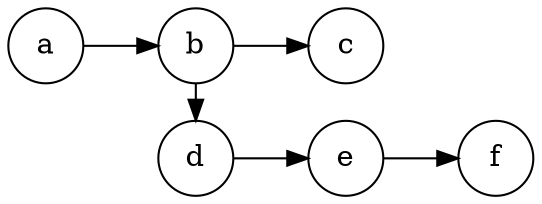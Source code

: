 digraph {
  rankdir=LR;
  node [shape=circle]
  a -> b -> c;
  d -> e -> f;
  b -> d; 
  {rank = same; b; d;};
}